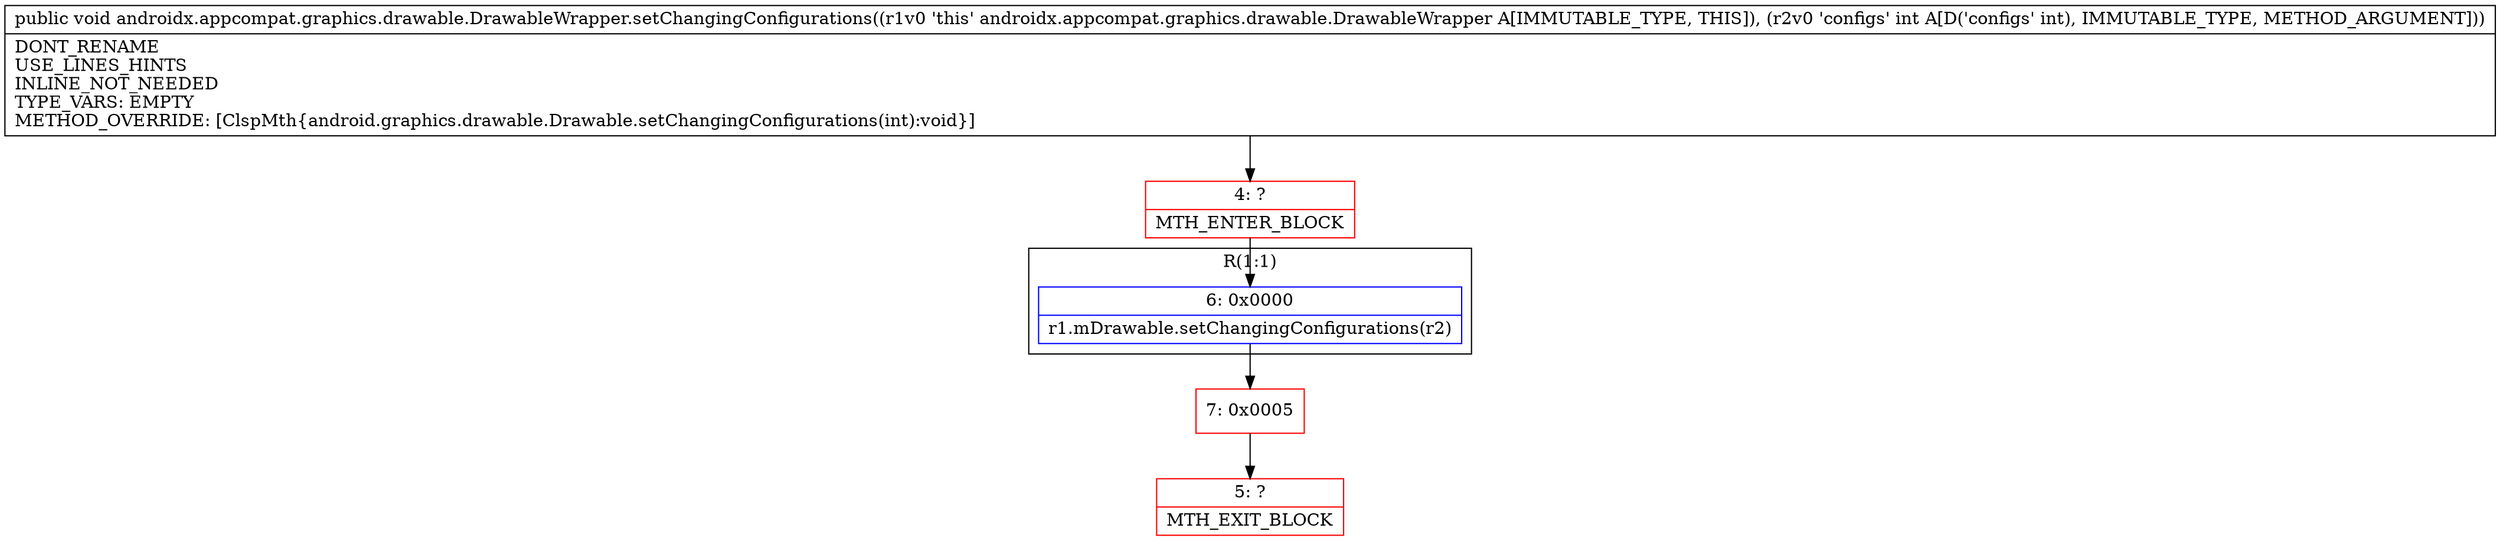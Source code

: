 digraph "CFG forandroidx.appcompat.graphics.drawable.DrawableWrapper.setChangingConfigurations(I)V" {
subgraph cluster_Region_587896682 {
label = "R(1:1)";
node [shape=record,color=blue];
Node_6 [shape=record,label="{6\:\ 0x0000|r1.mDrawable.setChangingConfigurations(r2)\l}"];
}
Node_4 [shape=record,color=red,label="{4\:\ ?|MTH_ENTER_BLOCK\l}"];
Node_7 [shape=record,color=red,label="{7\:\ 0x0005}"];
Node_5 [shape=record,color=red,label="{5\:\ ?|MTH_EXIT_BLOCK\l}"];
MethodNode[shape=record,label="{public void androidx.appcompat.graphics.drawable.DrawableWrapper.setChangingConfigurations((r1v0 'this' androidx.appcompat.graphics.drawable.DrawableWrapper A[IMMUTABLE_TYPE, THIS]), (r2v0 'configs' int A[D('configs' int), IMMUTABLE_TYPE, METHOD_ARGUMENT]))  | DONT_RENAME\lUSE_LINES_HINTS\lINLINE_NOT_NEEDED\lTYPE_VARS: EMPTY\lMETHOD_OVERRIDE: [ClspMth\{android.graphics.drawable.Drawable.setChangingConfigurations(int):void\}]\l}"];
MethodNode -> Node_4;Node_6 -> Node_7;
Node_4 -> Node_6;
Node_7 -> Node_5;
}

